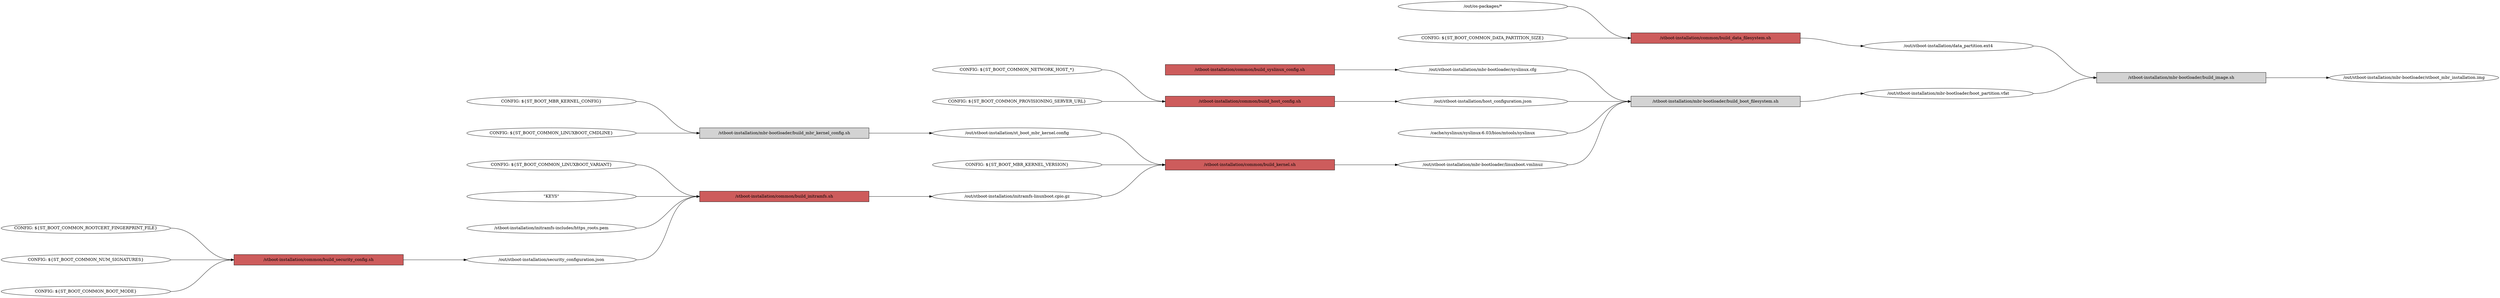 digraph build_mbr_kernel_config {	
	rankdir=LR
	node [shape=box style=filled fixedsize=true width=8]
	ranksep=3
	nodesep="1"
	constraint=false
	edge [headport="w" tailport="e"]
	







// "/stboot-installation/common/build_security_config.sh"
	"/stboot-installation/common/build_security_config.sh" [fillcolor = indianred]
	{
		node [style=solid shape=ellipse]
		//"/cache/configs/current/st_boot_mbr.conf"

		"CONFIG: ${ST_BOOT_COMMON_ROOTCERT_FINGERPRINT_FILE}"
		"CONFIG: ${ST_BOOT_COMMON_NUM_SIGNATURES}"
		"CONFIG: ${ST_BOOT_COMMON_BOOT_MODE}" 
	}
	-> 
	"/stboot-installation/common/build_security_config.sh" 
	->	
	{
		node [style=solid shape=ellipse]
		"/out/stboot-installation/security_configuration.json"
	}
		


// "/stboot-installation/common/build_initramfs.sh"
	"/stboot-installation/common/build_initramfs.sh" [fillcolor = indianred]

	{ 
		node [style=solid shape=ellipse]
		//"/cache/configs/current/st_boot_mbr.conf" 
		"CONFIG: ${ST_BOOT_COMMON_LINUXBOOT_VARIANT}"

		"/out/stboot-installation/security_configuration.json"

		"\"KEYS\""
		"/stboot-installation/initramfs-includes/https_roots.pem"

		// only variant debug/full
		// "/stboot-installation/initramfs-includes/netsetup.elv"
		// "netsetup.elv" 			
		// "/stboot-installation/initramfs-includes/start_cpu.elv"
		// "start_cpu.elv" 		
		// "/out/keys/cpu_keys/ssh_host_rsa_key"
		// "/etc/ssh/ssh_host_rsa_key" 
		// "/out/keys/cpu_keys/cpu_rsa.pub" 				
	}
	-> 
	"/stboot-installation/common/build_initramfs.sh"
	->
	{
		node [style=solid shape=ellipse]
		//"/out/stboot-installation/initramfs-linuxboot.cpio"
		"/out/stboot-installation/initramfs-linuxboot.cpio.gz"
	}


	
// "/stboot-installation/mbr-bootloader/build_mbr_kernel_config.sh"

	{ 
		node [style=solid shape=ellipse]
		//"/cache/configs/current/st_boot_mbr.conf" 
		"CONFIG: ${ST_BOOT_MBR_KERNEL_CONFIG}"
		"CONFIG: ${ST_BOOT_COMMON_LINUXBOOT_CMDLINE}"
	}
	-> 
	"/stboot-installation/mbr-bootloader/build_mbr_kernel_config.sh"
	->
	{
		node [style=solid shape=ellipse]
		"/out/stboot-installation/st_boot_mbr_kernel.config"
	}




// "/stboot-installation/common/build_kernel.sh"
"/stboot-installation/common/build_kernel.sh" [fillcolor = indianred]
	{ 
		node [style=solid shape=ellipse]
		//"/cache/configs/current/st_boot_mbr.conf" 
		
		"CONFIG: ${ST_BOOT_MBR_KERNEL_VERSION}"
		"/out/stboot-installation/st_boot_mbr_kernel.config"

		"/out/stboot-installation/initramfs-linuxboot.cpio.gz" // in defconfig aka "st_boot_mbr_kernel_config"
	}
	-> 
	"/stboot-installation/common/build_kernel.sh"
	->
	{
		node [style=solid shape=ellipse]
		// "/cache/gnupg/keyring.gpg"	// will be only cached
		"/out/stboot-installation/mbr-bootloader/linuxboot.vmlinuz"
	}



// "/stboot-installation/common/build_syslinux_config.sh"
	"/stboot-installation/common/build_syslinux_config.sh" [fillcolor = indianred]

	"/stboot-installation/common/build_syslinux_config.sh"
	->
	{
		node [style=solid shape=ellipse]
		"/out/stboot-installation/mbr-bootloader/syslinux.cfg"
	}



// "/stboot-installation/common/build_host_config.sh"
	"/stboot-installation/common/build_host_config.sh" [fillcolor = indianred]

	{ 
		node [style=solid shape=ellipse]
		//"/cache/configs/current/st_boot_mbr.conf" 
		"CONFIG: ${ST_BOOT_COMMON_NETWORK_HOST_*}"
		"CONFIG: ${ST_BOOT_COMMON_PROVISIONING_SERVER_URL}"
	}
	-> 
	"/stboot-installation/common/build_host_config.sh"
	->
	{
		node [style=solid shape=ellipse]
		"/out/stboot-installation/host_configuration.json"
	}



// "/stboot-installation/mbr-bootloader/build_boot_filesystem.sh"
	{ 
		node [style=solid shape=ellipse]
		"/cache/syslinux/syslinux-6.03/bios/mtools/syslinux"
		"/out/stboot-installation/mbr-bootloader/linuxboot.vmlinuz"
		"/out/stboot-installation/mbr-bootloader/syslinux.cfg"
		"/out/stboot-installation/host_configuration.json"
	}
	-> 
	"/stboot-installation/mbr-bootloader/build_boot_filesystem.sh"
	->
	{
		node [style=solid shape=ellipse]
		"/out/stboot-installation/mbr-bootloader/boot_partition.vfat"
	}




// "/stboot-installation/common/build_data_filesystem.sh"
	"/stboot-installation/common/build_data_filesystem.sh" [fillcolor = indianred]
	{ 
		node [style=solid shape=ellipse]
		"/out/os-packages/\*"
		//"/out/os-packages/local_boot_order_file"
		"CONFIG: ${ST_BOOT_COMMON_DATA_PARTITION_SIZE}"
	}
	-> 
	"/stboot-installation/common/build_data_filesystem.sh"
	->
	{
		node [style=solid shape=ellipse]
		"/out/stboot-installation/data_partition.ext4"
	}


// "/stboot-installation/mbr-bootloader/build_image.sh"

	{ 
		node [style=solid shape=ellipse]
		"/out/stboot-installation/mbr-bootloader/boot_partition.vfat"
		"/out/stboot-installation/data_partition.ext4"
	}
	-> 
	"/stboot-installation/mbr-bootloader/build_image.sh"
	->
	{
		node [style=solid shape=ellipse]
		"/out/stboot-installation/mbr-bootloader/stboot_mbr_installation.img"
	}

	
	
//	}
	
	
	
	
}
